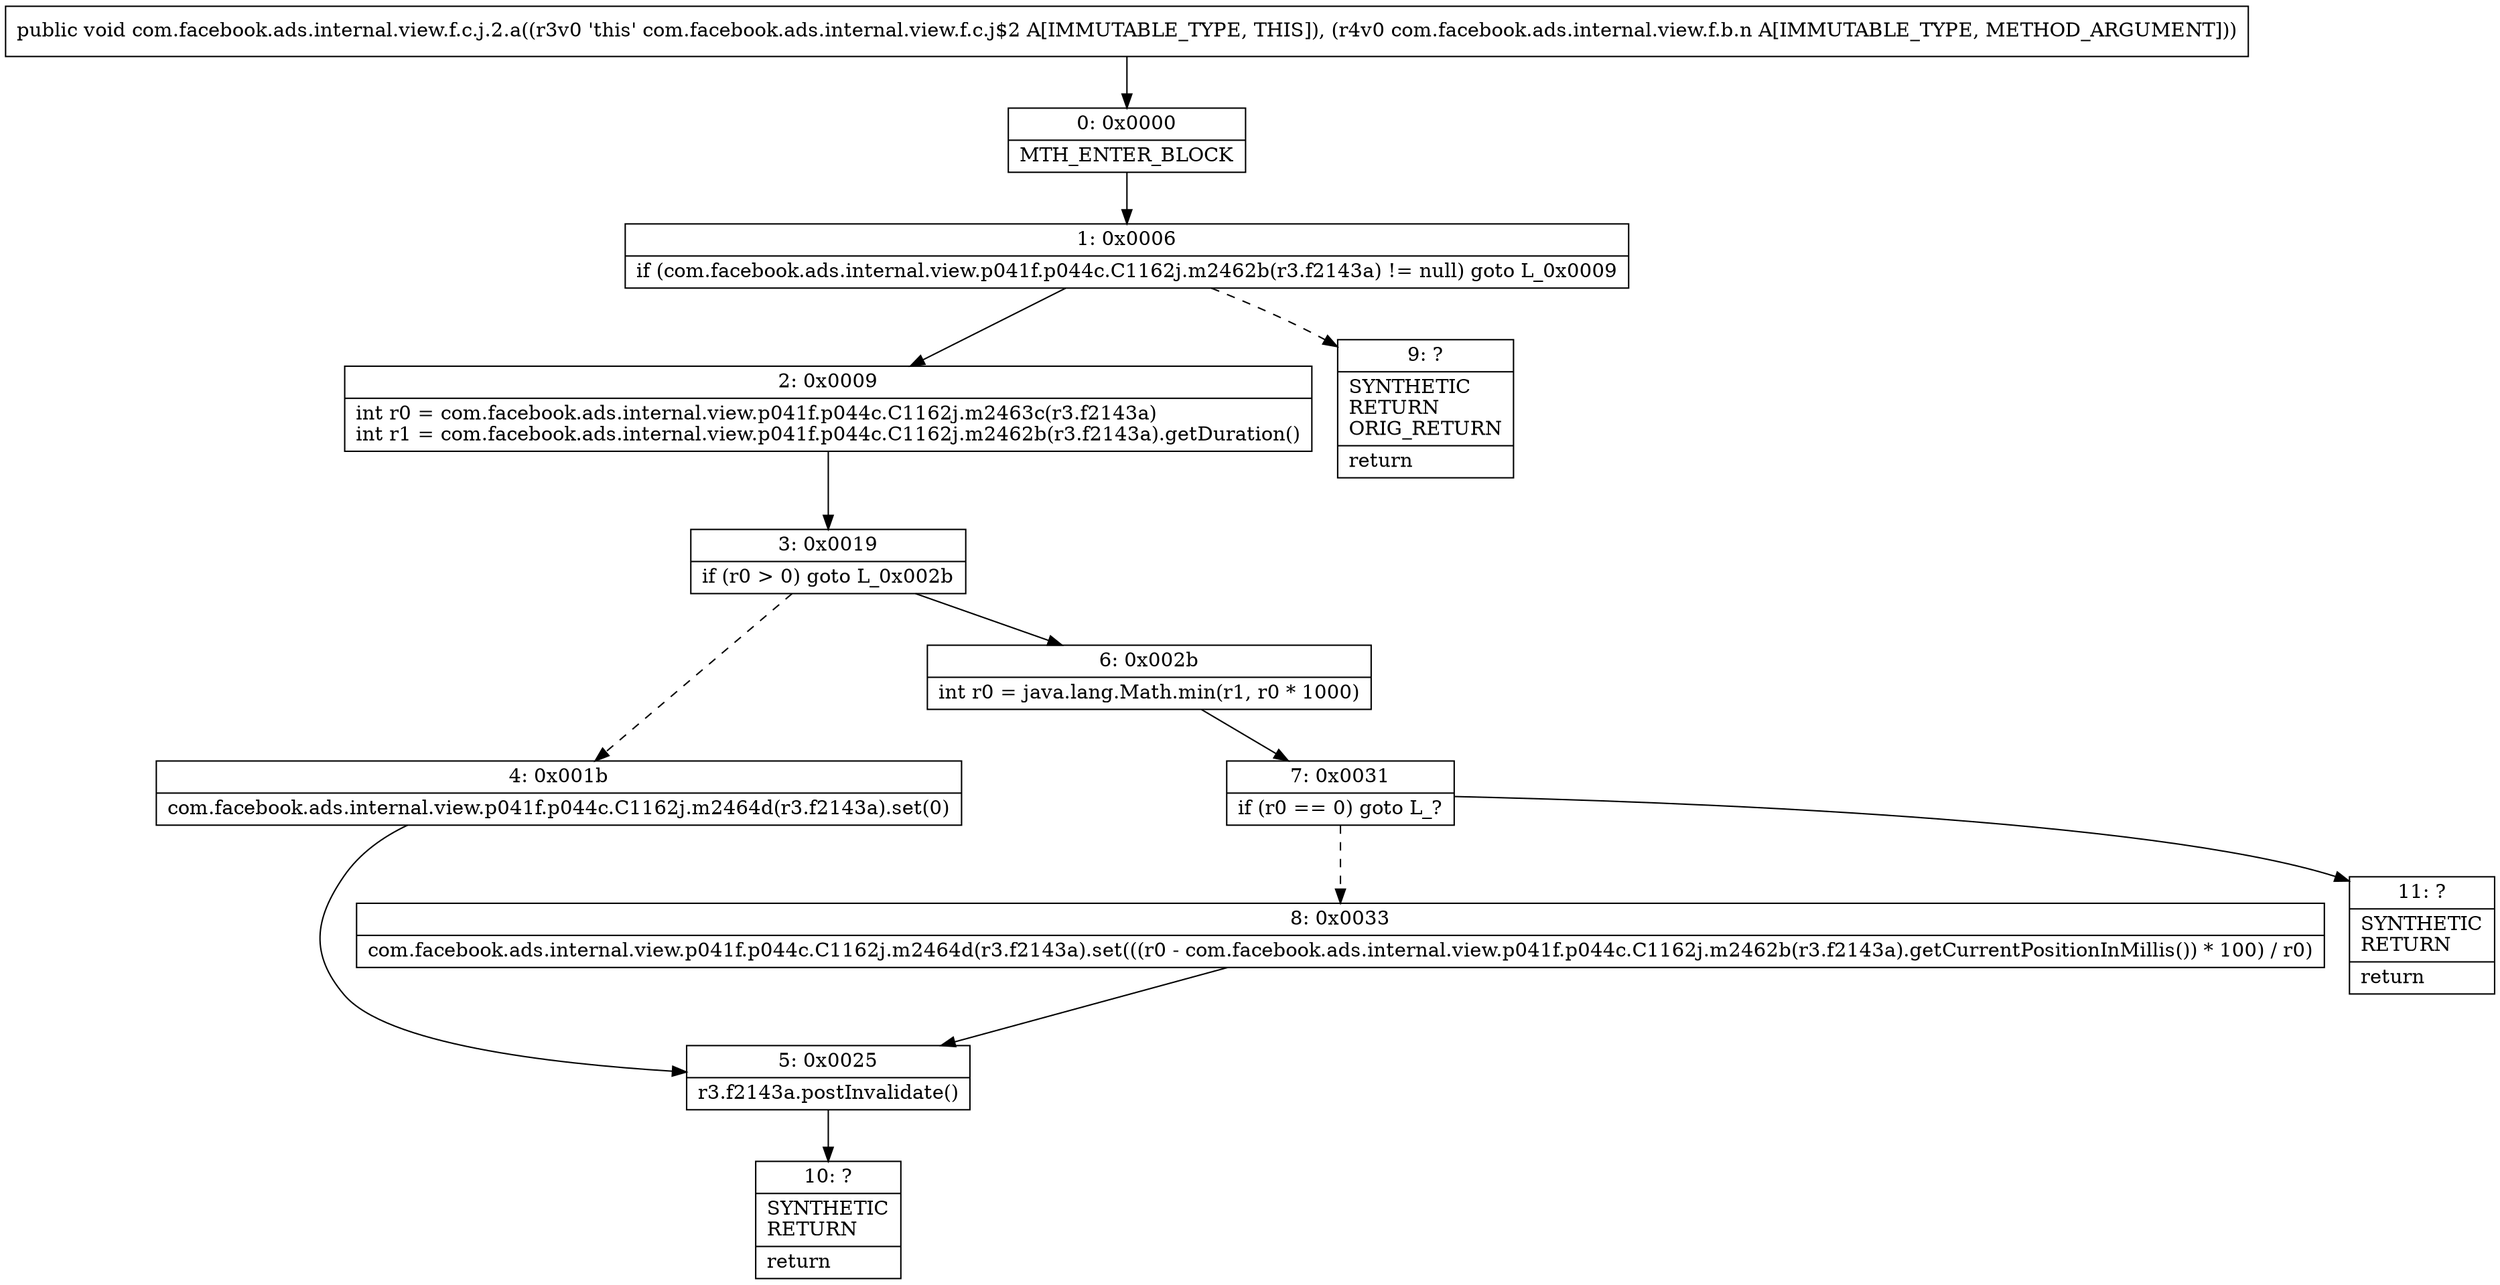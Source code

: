 digraph "CFG forcom.facebook.ads.internal.view.f.c.j.2.a(Lcom\/facebook\/ads\/internal\/view\/f\/b\/n;)V" {
Node_0 [shape=record,label="{0\:\ 0x0000|MTH_ENTER_BLOCK\l}"];
Node_1 [shape=record,label="{1\:\ 0x0006|if (com.facebook.ads.internal.view.p041f.p044c.C1162j.m2462b(r3.f2143a) != null) goto L_0x0009\l}"];
Node_2 [shape=record,label="{2\:\ 0x0009|int r0 = com.facebook.ads.internal.view.p041f.p044c.C1162j.m2463c(r3.f2143a)\lint r1 = com.facebook.ads.internal.view.p041f.p044c.C1162j.m2462b(r3.f2143a).getDuration()\l}"];
Node_3 [shape=record,label="{3\:\ 0x0019|if (r0 \> 0) goto L_0x002b\l}"];
Node_4 [shape=record,label="{4\:\ 0x001b|com.facebook.ads.internal.view.p041f.p044c.C1162j.m2464d(r3.f2143a).set(0)\l}"];
Node_5 [shape=record,label="{5\:\ 0x0025|r3.f2143a.postInvalidate()\l}"];
Node_6 [shape=record,label="{6\:\ 0x002b|int r0 = java.lang.Math.min(r1, r0 * 1000)\l}"];
Node_7 [shape=record,label="{7\:\ 0x0031|if (r0 == 0) goto L_?\l}"];
Node_8 [shape=record,label="{8\:\ 0x0033|com.facebook.ads.internal.view.p041f.p044c.C1162j.m2464d(r3.f2143a).set(((r0 \- com.facebook.ads.internal.view.p041f.p044c.C1162j.m2462b(r3.f2143a).getCurrentPositionInMillis()) * 100) \/ r0)\l}"];
Node_9 [shape=record,label="{9\:\ ?|SYNTHETIC\lRETURN\lORIG_RETURN\l|return\l}"];
Node_10 [shape=record,label="{10\:\ ?|SYNTHETIC\lRETURN\l|return\l}"];
Node_11 [shape=record,label="{11\:\ ?|SYNTHETIC\lRETURN\l|return\l}"];
MethodNode[shape=record,label="{public void com.facebook.ads.internal.view.f.c.j.2.a((r3v0 'this' com.facebook.ads.internal.view.f.c.j$2 A[IMMUTABLE_TYPE, THIS]), (r4v0 com.facebook.ads.internal.view.f.b.n A[IMMUTABLE_TYPE, METHOD_ARGUMENT])) }"];
MethodNode -> Node_0;
Node_0 -> Node_1;
Node_1 -> Node_2;
Node_1 -> Node_9[style=dashed];
Node_2 -> Node_3;
Node_3 -> Node_4[style=dashed];
Node_3 -> Node_6;
Node_4 -> Node_5;
Node_5 -> Node_10;
Node_6 -> Node_7;
Node_7 -> Node_8[style=dashed];
Node_7 -> Node_11;
Node_8 -> Node_5;
}

